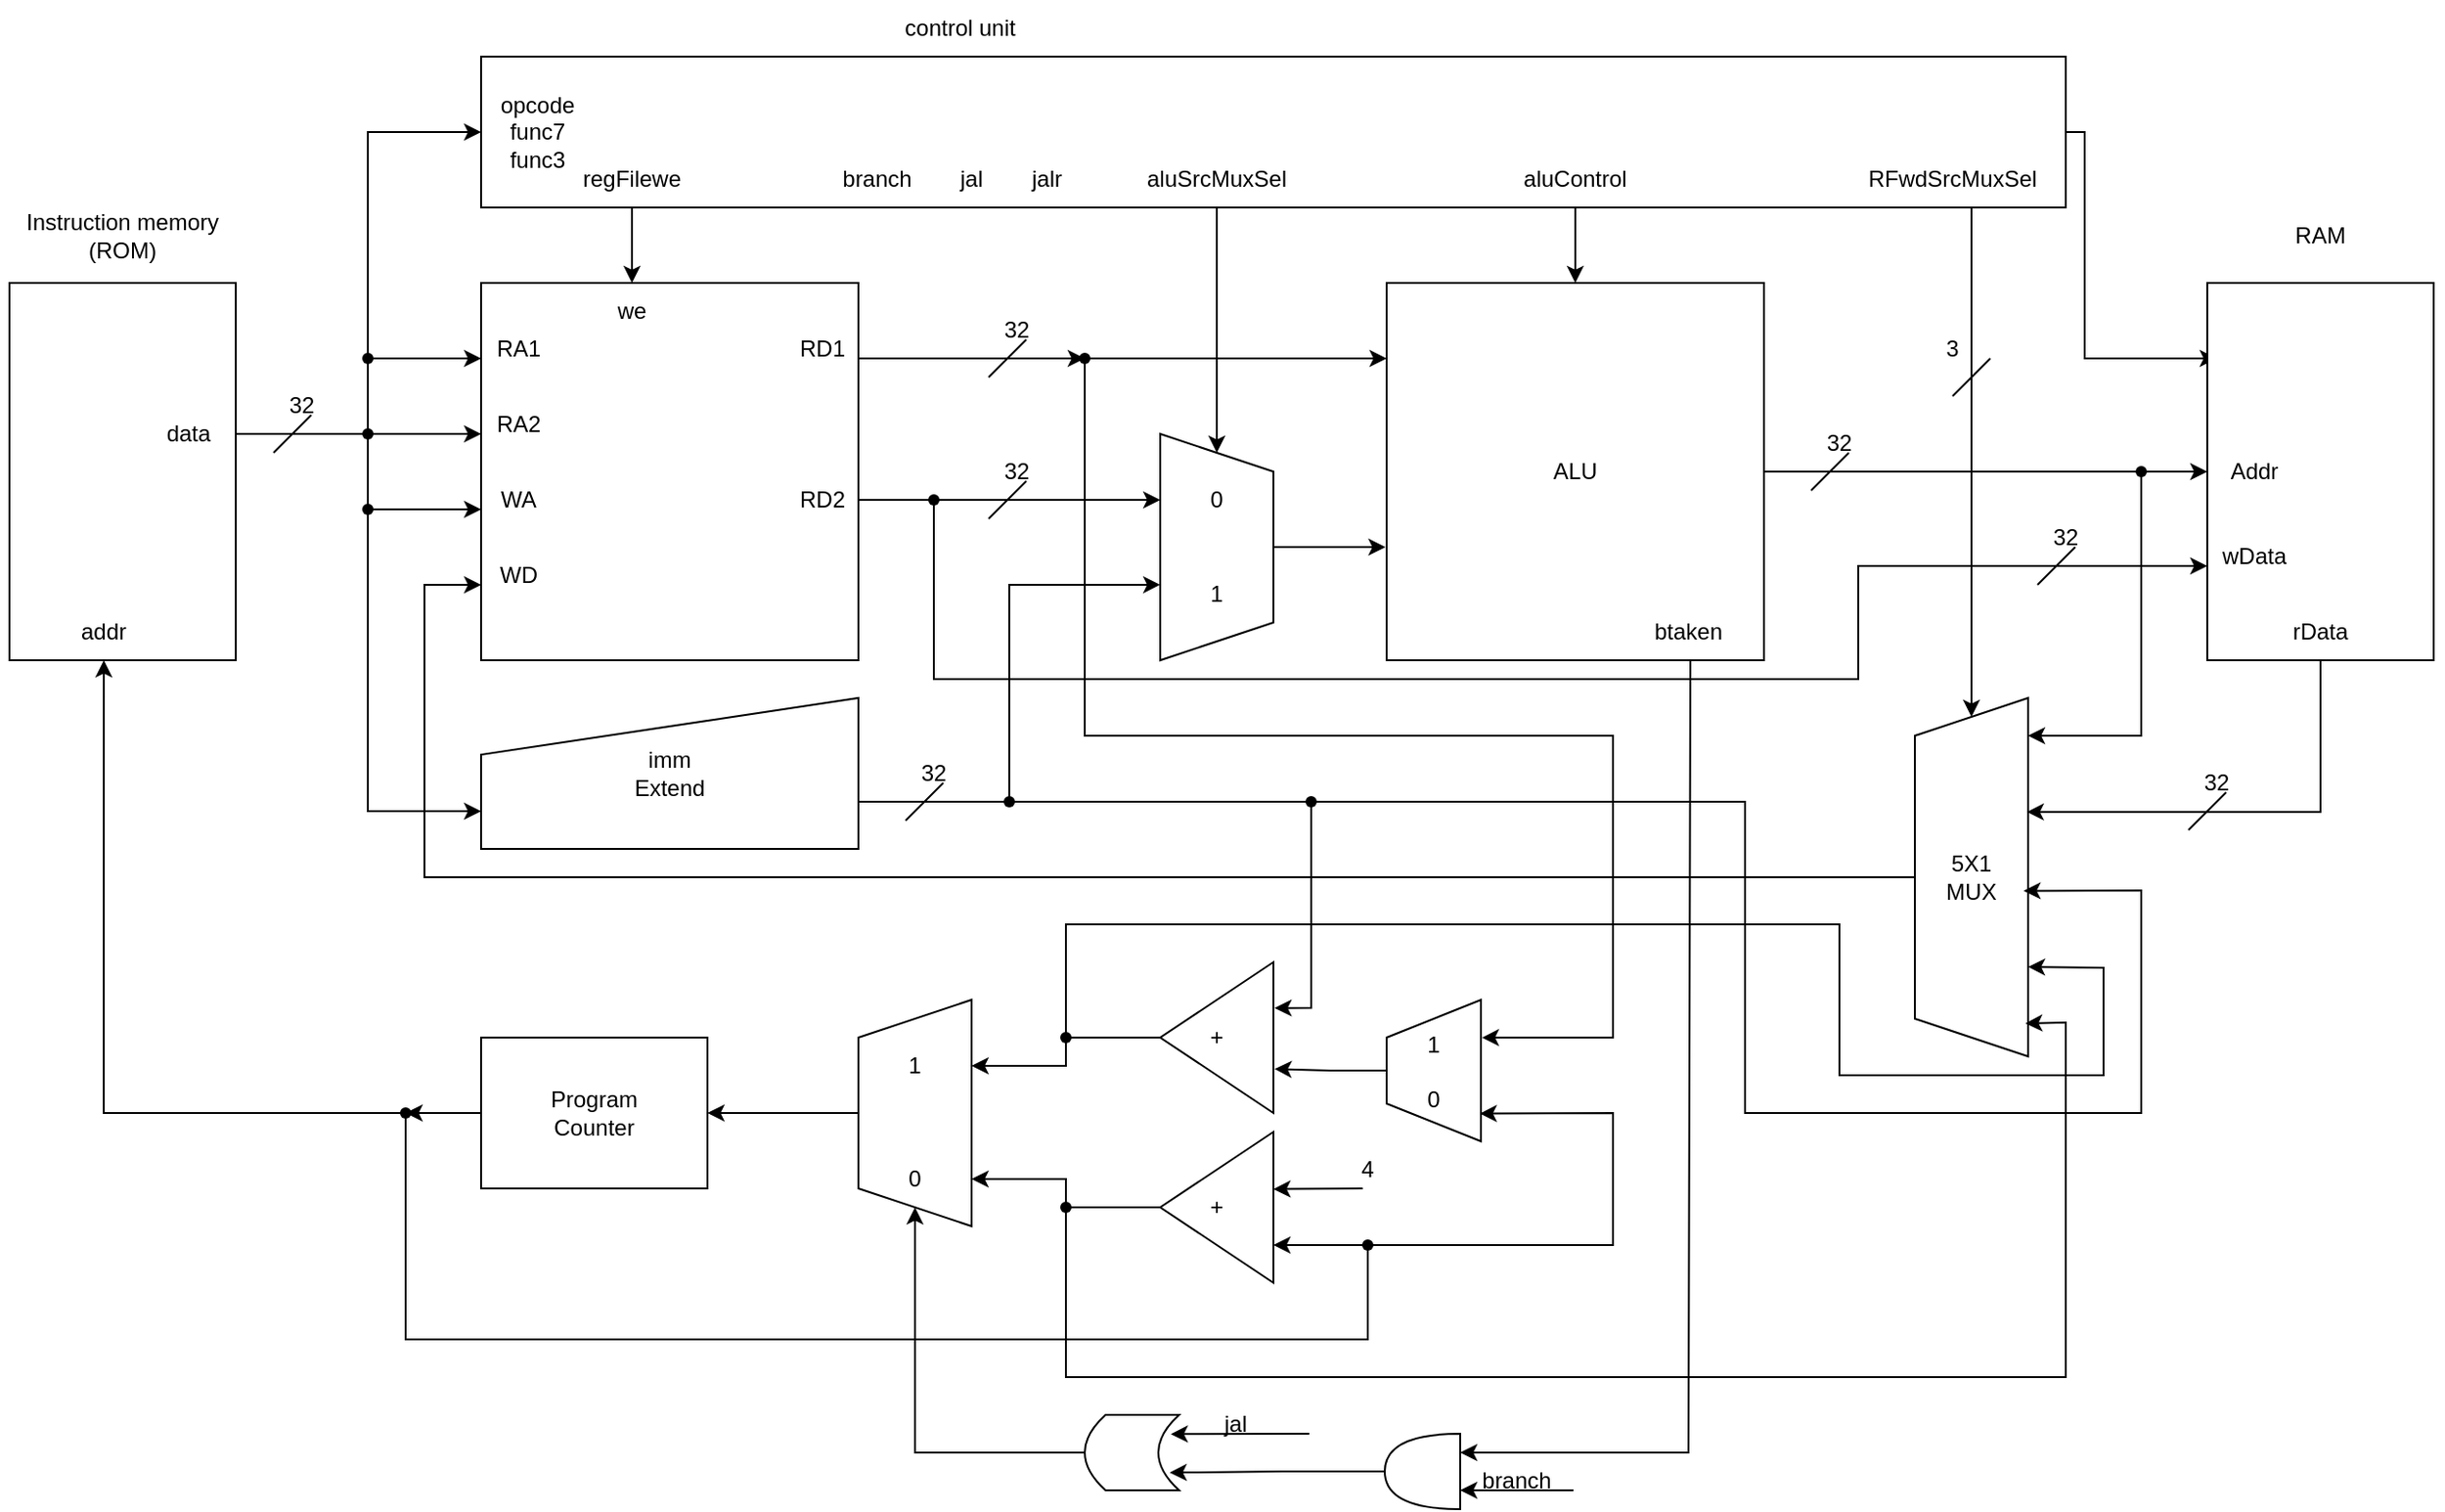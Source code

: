 <mxfile version="26.2.12">
  <diagram name="페이지-1" id="Pp6vh4Ir5vhfQlNTvURK">
    <mxGraphModel dx="1507" dy="370" grid="1" gridSize="10" guides="1" tooltips="1" connect="1" arrows="1" fold="1" page="1" pageScale="1" pageWidth="827" pageHeight="1169" math="0" shadow="0">
      <root>
        <mxCell id="0" />
        <mxCell id="1" parent="0" />
        <mxCell id="kW_ocDge__aSZDnSdW5C-100" style="edgeStyle=orthogonalEdgeStyle;rounded=0;orthogonalLoop=1;jettySize=auto;html=1;entryX=0;entryY=0.5;entryDx=0;entryDy=0;" edge="1" parent="1" source="kW_ocDge__aSZDnSdW5C-2" target="kW_ocDge__aSZDnSdW5C-15">
          <mxGeometry relative="1" as="geometry">
            <Array as="points">
              <mxPoint x="550" y="230" />
              <mxPoint x="550" y="230" />
            </Array>
          </mxGeometry>
        </mxCell>
        <mxCell id="kW_ocDge__aSZDnSdW5C-101" style="edgeStyle=orthogonalEdgeStyle;rounded=0;orthogonalLoop=1;jettySize=auto;html=1;entryX=0.5;entryY=0;entryDx=0;entryDy=0;" edge="1" parent="1" source="kW_ocDge__aSZDnSdW5C-2" target="kW_ocDge__aSZDnSdW5C-24">
          <mxGeometry relative="1" as="geometry">
            <Array as="points">
              <mxPoint x="740" y="220" />
              <mxPoint x="740" y="220" />
            </Array>
          </mxGeometry>
        </mxCell>
        <mxCell id="kW_ocDge__aSZDnSdW5C-102" style="edgeStyle=orthogonalEdgeStyle;rounded=0;orthogonalLoop=1;jettySize=auto;html=1;entryX=1;entryY=0.5;entryDx=0;entryDy=0;" edge="1" parent="1" source="kW_ocDge__aSZDnSdW5C-2" target="kW_ocDge__aSZDnSdW5C-42">
          <mxGeometry relative="1" as="geometry">
            <Array as="points">
              <mxPoint x="950" y="280" />
              <mxPoint x="950" y="280" />
            </Array>
          </mxGeometry>
        </mxCell>
        <mxCell id="kW_ocDge__aSZDnSdW5C-125" style="edgeStyle=orthogonalEdgeStyle;rounded=0;orthogonalLoop=1;jettySize=auto;html=1;entryX=0.042;entryY=0.2;entryDx=0;entryDy=0;entryPerimeter=0;" edge="1" parent="1" source="kW_ocDge__aSZDnSdW5C-2" target="kW_ocDge__aSZDnSdW5C-43">
          <mxGeometry relative="1" as="geometry">
            <mxPoint x="1040" y="280" as="targetPoint" />
            <Array as="points">
              <mxPoint x="1010" y="160" />
              <mxPoint x="1010" y="280" />
            </Array>
          </mxGeometry>
        </mxCell>
        <mxCell id="kW_ocDge__aSZDnSdW5C-2" value="" style="rounded=0;whiteSpace=wrap;html=1;" vertex="1" parent="1">
          <mxGeometry x="160" y="120" width="840" height="80" as="geometry" />
        </mxCell>
        <mxCell id="kW_ocDge__aSZDnSdW5C-3" value="control unit" style="text;html=1;align=center;verticalAlign=middle;whiteSpace=wrap;rounded=0;" vertex="1" parent="1">
          <mxGeometry x="371" y="90" width="86" height="30" as="geometry" />
        </mxCell>
        <mxCell id="kW_ocDge__aSZDnSdW5C-10" style="edgeStyle=orthogonalEdgeStyle;rounded=0;orthogonalLoop=1;jettySize=auto;html=1;exitX=0.5;exitY=1;exitDx=0;exitDy=0;entryX=0.5;entryY=0;entryDx=0;entryDy=0;" edge="1" parent="1" source="kW_ocDge__aSZDnSdW5C-4" target="kW_ocDge__aSZDnSdW5C-9">
          <mxGeometry relative="1" as="geometry" />
        </mxCell>
        <mxCell id="kW_ocDge__aSZDnSdW5C-4" value="regFilewe" style="text;html=1;align=center;verticalAlign=middle;whiteSpace=wrap;rounded=0;" vertex="1" parent="1">
          <mxGeometry x="210" y="170" width="60" height="30" as="geometry" />
        </mxCell>
        <mxCell id="kW_ocDge__aSZDnSdW5C-6" value="" style="whiteSpace=wrap;html=1;aspect=fixed;" vertex="1" parent="1">
          <mxGeometry x="160" y="240" width="200" height="200" as="geometry" />
        </mxCell>
        <mxCell id="kW_ocDge__aSZDnSdW5C-9" value="we" style="text;html=1;align=center;verticalAlign=middle;whiteSpace=wrap;rounded=0;" vertex="1" parent="1">
          <mxGeometry x="210" y="240" width="60" height="30" as="geometry" />
        </mxCell>
        <mxCell id="kW_ocDge__aSZDnSdW5C-11" value="RA1" style="text;html=1;align=center;verticalAlign=middle;whiteSpace=wrap;rounded=0;" vertex="1" parent="1">
          <mxGeometry x="150" y="260" width="60" height="30" as="geometry" />
        </mxCell>
        <mxCell id="kW_ocDge__aSZDnSdW5C-12" value="RA2" style="text;html=1;align=center;verticalAlign=middle;whiteSpace=wrap;rounded=0;" vertex="1" parent="1">
          <mxGeometry x="150" y="300" width="60" height="30" as="geometry" />
        </mxCell>
        <mxCell id="kW_ocDge__aSZDnSdW5C-13" value="WA" style="text;html=1;align=center;verticalAlign=middle;whiteSpace=wrap;rounded=0;" vertex="1" parent="1">
          <mxGeometry x="150" y="340" width="60" height="30" as="geometry" />
        </mxCell>
        <mxCell id="kW_ocDge__aSZDnSdW5C-14" value="WD" style="text;html=1;align=center;verticalAlign=middle;whiteSpace=wrap;rounded=0;" vertex="1" parent="1">
          <mxGeometry x="150" y="380" width="60" height="30" as="geometry" />
        </mxCell>
        <mxCell id="kW_ocDge__aSZDnSdW5C-30" style="edgeStyle=orthogonalEdgeStyle;rounded=0;orthogonalLoop=1;jettySize=auto;html=1;exitX=0.5;exitY=0;exitDx=0;exitDy=0;entryX=-0.003;entryY=0.7;entryDx=0;entryDy=0;entryPerimeter=0;" edge="1" parent="1" source="kW_ocDge__aSZDnSdW5C-15" target="kW_ocDge__aSZDnSdW5C-24">
          <mxGeometry relative="1" as="geometry">
            <mxPoint x="590" y="380" as="targetPoint" />
          </mxGeometry>
        </mxCell>
        <mxCell id="kW_ocDge__aSZDnSdW5C-15" value="" style="shape=trapezoid;perimeter=trapezoidPerimeter;whiteSpace=wrap;html=1;fixedSize=1;direction=south;" vertex="1" parent="1">
          <mxGeometry x="520" y="320" width="60" height="120" as="geometry" />
        </mxCell>
        <mxCell id="kW_ocDge__aSZDnSdW5C-16" value="0" style="text;html=1;align=center;verticalAlign=middle;whiteSpace=wrap;rounded=0;" vertex="1" parent="1">
          <mxGeometry x="520" y="340" width="60" height="30" as="geometry" />
        </mxCell>
        <mxCell id="kW_ocDge__aSZDnSdW5C-17" value="1" style="text;html=1;align=center;verticalAlign=middle;whiteSpace=wrap;rounded=0;" vertex="1" parent="1">
          <mxGeometry x="520" y="390" width="60" height="30" as="geometry" />
        </mxCell>
        <mxCell id="kW_ocDge__aSZDnSdW5C-46" style="edgeStyle=orthogonalEdgeStyle;rounded=0;orthogonalLoop=1;jettySize=auto;html=1;entryX=0;entryY=0.5;entryDx=0;entryDy=0;" edge="1" parent="1" source="kW_ocDge__aSZDnSdW5C-24" target="kW_ocDge__aSZDnSdW5C-43">
          <mxGeometry relative="1" as="geometry" />
        </mxCell>
        <mxCell id="kW_ocDge__aSZDnSdW5C-24" value="ALU" style="whiteSpace=wrap;html=1;aspect=fixed;" vertex="1" parent="1">
          <mxGeometry x="640" y="240" width="200" height="200" as="geometry" />
        </mxCell>
        <mxCell id="kW_ocDge__aSZDnSdW5C-25" value="" style="endArrow=classic;html=1;rounded=0;entryX=0;entryY=0.2;entryDx=0;entryDy=0;entryPerimeter=0;" edge="1" parent="1" source="kW_ocDge__aSZDnSdW5C-74" target="kW_ocDge__aSZDnSdW5C-24">
          <mxGeometry width="50" height="50" relative="1" as="geometry">
            <mxPoint x="360" y="280" as="sourcePoint" />
            <mxPoint x="410" y="230" as="targetPoint" />
          </mxGeometry>
        </mxCell>
        <mxCell id="kW_ocDge__aSZDnSdW5C-26" value="RD1" style="text;html=1;align=center;verticalAlign=middle;whiteSpace=wrap;rounded=0;" vertex="1" parent="1">
          <mxGeometry x="311" y="260" width="60" height="30" as="geometry" />
        </mxCell>
        <mxCell id="kW_ocDge__aSZDnSdW5C-28" style="edgeStyle=orthogonalEdgeStyle;rounded=0;orthogonalLoop=1;jettySize=auto;html=1;" edge="1" parent="1" source="kW_ocDge__aSZDnSdW5C-113" target="kW_ocDge__aSZDnSdW5C-16">
          <mxGeometry relative="1" as="geometry">
            <mxPoint x="360" y="354.71" as="sourcePoint" />
            <mxPoint x="499" y="354.71" as="targetPoint" />
          </mxGeometry>
        </mxCell>
        <mxCell id="kW_ocDge__aSZDnSdW5C-27" value="RD2" style="text;html=1;align=center;verticalAlign=middle;whiteSpace=wrap;rounded=0;" vertex="1" parent="1">
          <mxGeometry x="311" y="340" width="60" height="30" as="geometry" />
        </mxCell>
        <mxCell id="kW_ocDge__aSZDnSdW5C-39" style="edgeStyle=orthogonalEdgeStyle;rounded=0;orthogonalLoop=1;jettySize=auto;html=1;entryX=0;entryY=0.333;entryDx=0;entryDy=0;entryPerimeter=0;" edge="1" parent="1" target="kW_ocDge__aSZDnSdW5C-17">
          <mxGeometry relative="1" as="geometry">
            <mxPoint x="480" y="400" as="targetPoint" />
            <mxPoint x="360" y="515.029" as="sourcePoint" />
            <Array as="points">
              <mxPoint x="440" y="515" />
              <mxPoint x="440" y="400" />
            </Array>
          </mxGeometry>
        </mxCell>
        <mxCell id="kW_ocDge__aSZDnSdW5C-33" value="" style="rounded=0;whiteSpace=wrap;html=1;" vertex="1" parent="1">
          <mxGeometry x="-90" y="240" width="120" height="200" as="geometry" />
        </mxCell>
        <mxCell id="kW_ocDge__aSZDnSdW5C-34" value="Instruction memory&lt;div&gt;(ROM)&lt;/div&gt;" style="text;html=1;align=center;verticalAlign=middle;whiteSpace=wrap;rounded=0;" vertex="1" parent="1">
          <mxGeometry x="-95" y="200" width="130" height="30" as="geometry" />
        </mxCell>
        <mxCell id="kW_ocDge__aSZDnSdW5C-36" value="Program&lt;div&gt;Counter&lt;/div&gt;" style="rounded=0;whiteSpace=wrap;html=1;" vertex="1" parent="1">
          <mxGeometry x="160" y="640" width="120" height="80" as="geometry" />
        </mxCell>
        <mxCell id="kW_ocDge__aSZDnSdW5C-38" style="edgeStyle=orthogonalEdgeStyle;rounded=0;orthogonalLoop=1;jettySize=auto;html=1;" edge="1" parent="1" source="kW_ocDge__aSZDnSdW5C-37" target="kW_ocDge__aSZDnSdW5C-36">
          <mxGeometry relative="1" as="geometry" />
        </mxCell>
        <mxCell id="kW_ocDge__aSZDnSdW5C-37" value="" style="shape=trapezoid;perimeter=trapezoidPerimeter;whiteSpace=wrap;html=1;fixedSize=1;direction=north;" vertex="1" parent="1">
          <mxGeometry x="360" y="620" width="60" height="120" as="geometry" />
        </mxCell>
        <mxCell id="kW_ocDge__aSZDnSdW5C-40" value="" style="shape=waypoint;sketch=0;fillStyle=solid;size=6;pointerEvents=1;points=[];fillColor=none;resizable=0;rotatable=0;perimeter=centerPerimeter;snapToPoint=1;" vertex="1" parent="1">
          <mxGeometry x="430" y="505" width="20" height="20" as="geometry" />
        </mxCell>
        <mxCell id="kW_ocDge__aSZDnSdW5C-41" value="+" style="triangle;whiteSpace=wrap;html=1;direction=west;" vertex="1" parent="1">
          <mxGeometry x="520" y="600" width="60" height="80" as="geometry" />
        </mxCell>
        <mxCell id="kW_ocDge__aSZDnSdW5C-52" style="edgeStyle=orthogonalEdgeStyle;rounded=0;orthogonalLoop=1;jettySize=auto;html=1;entryX=0.167;entryY=0.667;entryDx=0;entryDy=0;entryPerimeter=0;" edge="1" parent="1" source="kW_ocDge__aSZDnSdW5C-42" target="kW_ocDge__aSZDnSdW5C-14">
          <mxGeometry relative="1" as="geometry">
            <mxPoint x="130" y="460" as="targetPoint" />
            <Array as="points">
              <mxPoint x="130" y="555" />
              <mxPoint x="130" y="400" />
            </Array>
          </mxGeometry>
        </mxCell>
        <mxCell id="kW_ocDge__aSZDnSdW5C-42" value="5X1&lt;div&gt;MUX&lt;/div&gt;" style="shape=trapezoid;perimeter=trapezoidPerimeter;whiteSpace=wrap;html=1;fixedSize=1;direction=north;" vertex="1" parent="1">
          <mxGeometry x="920" y="460" width="60" height="190" as="geometry" />
        </mxCell>
        <mxCell id="kW_ocDge__aSZDnSdW5C-51" style="edgeStyle=orthogonalEdgeStyle;rounded=0;orthogonalLoop=1;jettySize=auto;html=1;entryX=0.682;entryY=0.989;entryDx=0;entryDy=0;entryPerimeter=0;" edge="1" parent="1" source="kW_ocDge__aSZDnSdW5C-43" target="kW_ocDge__aSZDnSdW5C-42">
          <mxGeometry relative="1" as="geometry">
            <mxPoint x="1080" y="520" as="targetPoint" />
            <Array as="points">
              <mxPoint x="1135" y="520" />
            </Array>
          </mxGeometry>
        </mxCell>
        <mxCell id="kW_ocDge__aSZDnSdW5C-43" value="" style="rounded=0;whiteSpace=wrap;html=1;" vertex="1" parent="1">
          <mxGeometry x="1075" y="240" width="120" height="200" as="geometry" />
        </mxCell>
        <mxCell id="kW_ocDge__aSZDnSdW5C-44" value="RAM" style="text;html=1;align=center;verticalAlign=middle;whiteSpace=wrap;rounded=0;" vertex="1" parent="1">
          <mxGeometry x="1070" y="200" width="130" height="30" as="geometry" />
        </mxCell>
        <mxCell id="kW_ocDge__aSZDnSdW5C-47" value="" style="shape=waypoint;sketch=0;fillStyle=solid;size=6;pointerEvents=1;points=[];fillColor=none;resizable=0;rotatable=0;perimeter=centerPerimeter;snapToPoint=1;" vertex="1" parent="1">
          <mxGeometry x="1030" y="330" width="20" height="20" as="geometry" />
        </mxCell>
        <mxCell id="kW_ocDge__aSZDnSdW5C-49" value="" style="endArrow=classic;html=1;rounded=0;" edge="1" parent="1">
          <mxGeometry width="50" height="50" relative="1" as="geometry">
            <mxPoint x="1040" y="340" as="sourcePoint" />
            <mxPoint x="980" y="480" as="targetPoint" />
            <Array as="points">
              <mxPoint x="1040" y="480" />
            </Array>
          </mxGeometry>
        </mxCell>
        <mxCell id="kW_ocDge__aSZDnSdW5C-53" style="edgeStyle=orthogonalEdgeStyle;rounded=0;orthogonalLoop=1;jettySize=auto;html=1;entryX=0.417;entryY=1;entryDx=0;entryDy=0;entryPerimeter=0;" edge="1" parent="1" source="kW_ocDge__aSZDnSdW5C-54" target="kW_ocDge__aSZDnSdW5C-33">
          <mxGeometry relative="1" as="geometry" />
        </mxCell>
        <mxCell id="kW_ocDge__aSZDnSdW5C-57" value="" style="endArrow=classic;html=1;rounded=0;entryX=0;entryY=0.25;entryDx=0;entryDy=0;" edge="1" parent="1" target="kW_ocDge__aSZDnSdW5C-63">
          <mxGeometry width="50" height="50" relative="1" as="geometry">
            <mxPoint x="120" y="680" as="sourcePoint" />
            <mxPoint x="480" y="720" as="targetPoint" />
            <Array as="points">
              <mxPoint x="120" y="800" />
              <mxPoint x="630" y="800" />
              <mxPoint x="630" y="750" />
            </Array>
          </mxGeometry>
        </mxCell>
        <mxCell id="kW_ocDge__aSZDnSdW5C-58" value="" style="edgeStyle=orthogonalEdgeStyle;rounded=0;orthogonalLoop=1;jettySize=auto;html=1;entryDx=0;entryDy=0;entryPerimeter=0;" edge="1" parent="1" source="kW_ocDge__aSZDnSdW5C-36" target="kW_ocDge__aSZDnSdW5C-54">
          <mxGeometry relative="1" as="geometry">
            <mxPoint x="160" y="680" as="sourcePoint" />
            <mxPoint x="-40" y="440" as="targetPoint" />
          </mxGeometry>
        </mxCell>
        <mxCell id="kW_ocDge__aSZDnSdW5C-54" value="" style="shape=waypoint;sketch=0;fillStyle=solid;size=6;pointerEvents=1;points=[];fillColor=none;resizable=0;rotatable=0;perimeter=centerPerimeter;snapToPoint=1;" vertex="1" parent="1">
          <mxGeometry x="110" y="670" width="20" height="20" as="geometry" />
        </mxCell>
        <mxCell id="kW_ocDge__aSZDnSdW5C-59" style="edgeStyle=orthogonalEdgeStyle;rounded=0;orthogonalLoop=1;jettySize=auto;html=1;entryX=1;entryY=0.5;entryDx=0;entryDy=0;" edge="1" parent="1" source="kW_ocDge__aSZDnSdW5C-41" target="kW_ocDge__aSZDnSdW5C-66">
          <mxGeometry relative="1" as="geometry" />
        </mxCell>
        <mxCell id="kW_ocDge__aSZDnSdW5C-60" value="1&lt;div&gt;&lt;br&gt;&lt;div&gt;0&lt;/div&gt;&lt;/div&gt;" style="shape=trapezoid;perimeter=trapezoidPerimeter;whiteSpace=wrap;html=1;fixedSize=1;direction=north;" vertex="1" parent="1">
          <mxGeometry x="640" y="620" width="50" height="75" as="geometry" />
        </mxCell>
        <mxCell id="kW_ocDge__aSZDnSdW5C-61" style="edgeStyle=orthogonalEdgeStyle;rounded=0;orthogonalLoop=1;jettySize=auto;html=1;entryX=-0.01;entryY=0.292;entryDx=0;entryDy=0;entryPerimeter=0;" edge="1" parent="1" source="kW_ocDge__aSZDnSdW5C-60" target="kW_ocDge__aSZDnSdW5C-41">
          <mxGeometry relative="1" as="geometry" />
        </mxCell>
        <mxCell id="kW_ocDge__aSZDnSdW5C-62" style="edgeStyle=orthogonalEdgeStyle;rounded=0;orthogonalLoop=1;jettySize=auto;html=1;entryX=-0.01;entryY=0.696;entryDx=0;entryDy=0;entryPerimeter=0;" edge="1" parent="1" source="kW_ocDge__aSZDnSdW5C-40" target="kW_ocDge__aSZDnSdW5C-41">
          <mxGeometry relative="1" as="geometry" />
        </mxCell>
        <mxCell id="kW_ocDge__aSZDnSdW5C-63" value="+" style="triangle;whiteSpace=wrap;html=1;direction=west;" vertex="1" parent="1">
          <mxGeometry x="520" y="690" width="60" height="80" as="geometry" />
        </mxCell>
        <mxCell id="kW_ocDge__aSZDnSdW5C-64" value="" style="endArrow=classic;html=1;rounded=0;entryX=-0.045;entryY=0.596;entryDx=0;entryDy=0;entryPerimeter=0;" edge="1" parent="1">
          <mxGeometry width="50" height="50" relative="1" as="geometry">
            <mxPoint x="627.3" y="720" as="sourcePoint" />
            <mxPoint x="580.0" y="720.32" as="targetPoint" />
          </mxGeometry>
        </mxCell>
        <mxCell id="kW_ocDge__aSZDnSdW5C-65" style="edgeStyle=orthogonalEdgeStyle;rounded=0;orthogonalLoop=1;jettySize=auto;html=1;entryX=1;entryY=0.5;entryDx=0;entryDy=0;" edge="1" parent="1" source="kW_ocDge__aSZDnSdW5C-93" target="kW_ocDge__aSZDnSdW5C-67">
          <mxGeometry relative="1" as="geometry">
            <Array as="points">
              <mxPoint x="470" y="715" />
            </Array>
          </mxGeometry>
        </mxCell>
        <mxCell id="kW_ocDge__aSZDnSdW5C-66" value="1" style="text;html=1;align=center;verticalAlign=middle;whiteSpace=wrap;rounded=0;" vertex="1" parent="1">
          <mxGeometry x="360" y="640" width="60" height="30" as="geometry" />
        </mxCell>
        <mxCell id="kW_ocDge__aSZDnSdW5C-67" value="0" style="text;html=1;align=center;verticalAlign=middle;whiteSpace=wrap;rounded=0;" vertex="1" parent="1">
          <mxGeometry x="360" y="700" width="60" height="30" as="geometry" />
        </mxCell>
        <mxCell id="kW_ocDge__aSZDnSdW5C-68" value="" style="shape=waypoint;sketch=0;fillStyle=solid;size=6;pointerEvents=1;points=[];fillColor=none;resizable=0;rotatable=0;perimeter=centerPerimeter;snapToPoint=1;" vertex="1" parent="1">
          <mxGeometry x="460" y="630" width="20" height="20" as="geometry" />
        </mxCell>
        <mxCell id="kW_ocDge__aSZDnSdW5C-69" value="" style="shape=waypoint;sketch=0;fillStyle=solid;size=6;pointerEvents=1;points=[];fillColor=none;resizable=0;rotatable=0;perimeter=centerPerimeter;snapToPoint=1;" vertex="1" parent="1">
          <mxGeometry x="620" y="740" width="20" height="20" as="geometry" />
        </mxCell>
        <mxCell id="kW_ocDge__aSZDnSdW5C-72" value="" style="endArrow=classic;html=1;rounded=0;entryX=0.196;entryY=0.987;entryDx=0;entryDy=0;entryPerimeter=0;" edge="1" parent="1" target="kW_ocDge__aSZDnSdW5C-60">
          <mxGeometry width="50" height="50" relative="1" as="geometry">
            <mxPoint x="630" y="750" as="sourcePoint" />
            <mxPoint x="760" y="680" as="targetPoint" />
            <Array as="points">
              <mxPoint x="760" y="750" />
              <mxPoint x="760" y="680" />
            </Array>
          </mxGeometry>
        </mxCell>
        <mxCell id="kW_ocDge__aSZDnSdW5C-73" value="" style="endArrow=classic;html=1;rounded=0;entryX=0.733;entryY=1.01;entryDx=0;entryDy=0;entryPerimeter=0;" edge="1" parent="1" target="kW_ocDge__aSZDnSdW5C-60">
          <mxGeometry width="50" height="50" relative="1" as="geometry">
            <mxPoint x="480" y="280" as="sourcePoint" />
            <mxPoint x="760" y="640" as="targetPoint" />
            <Array as="points">
              <mxPoint x="480" y="480" />
              <mxPoint x="760" y="480" />
              <mxPoint x="760" y="640" />
            </Array>
          </mxGeometry>
        </mxCell>
        <mxCell id="kW_ocDge__aSZDnSdW5C-75" value="" style="endArrow=classic;html=1;rounded=0;entryDx=0;entryDy=0;entryPerimeter=0;" edge="1" parent="1" target="kW_ocDge__aSZDnSdW5C-74">
          <mxGeometry width="50" height="50" relative="1" as="geometry">
            <mxPoint x="360" y="280" as="sourcePoint" />
            <mxPoint x="640" y="280" as="targetPoint" />
          </mxGeometry>
        </mxCell>
        <mxCell id="kW_ocDge__aSZDnSdW5C-74" value="" style="shape=waypoint;sketch=0;fillStyle=solid;size=6;pointerEvents=1;points=[];fillColor=none;resizable=0;rotatable=0;perimeter=centerPerimeter;snapToPoint=1;" vertex="1" parent="1">
          <mxGeometry x="470" y="270" width="20" height="20" as="geometry" />
        </mxCell>
        <mxCell id="kW_ocDge__aSZDnSdW5C-76" value="" style="shape=waypoint;sketch=0;fillStyle=solid;size=6;pointerEvents=1;points=[];fillColor=none;resizable=0;rotatable=0;perimeter=centerPerimeter;snapToPoint=1;" vertex="1" parent="1">
          <mxGeometry x="590" y="505" width="20" height="20" as="geometry" />
        </mxCell>
        <mxCell id="kW_ocDge__aSZDnSdW5C-80" value="" style="endArrow=classic;html=1;rounded=0;entryX=0.462;entryY=0.96;entryDx=0;entryDy=0;entryPerimeter=0;" edge="1" parent="1" target="kW_ocDge__aSZDnSdW5C-42">
          <mxGeometry width="50" height="50" relative="1" as="geometry">
            <mxPoint x="600" y="515" as="sourcePoint" />
            <mxPoint x="850" y="515" as="targetPoint" />
            <Array as="points">
              <mxPoint x="830" y="515" />
              <mxPoint x="830" y="680" />
              <mxPoint x="1040" y="680" />
              <mxPoint x="1040" y="562" />
            </Array>
          </mxGeometry>
        </mxCell>
        <mxCell id="kW_ocDge__aSZDnSdW5C-81" value="" style="endArrow=classic;html=1;rounded=0;entryX=0.25;entryY=1;entryDx=0;entryDy=0;" edge="1" parent="1" target="kW_ocDge__aSZDnSdW5C-42">
          <mxGeometry width="50" height="50" relative="1" as="geometry">
            <mxPoint x="470" y="640" as="sourcePoint" />
            <mxPoint x="520" y="590" as="targetPoint" />
            <Array as="points">
              <mxPoint x="470" y="580" />
              <mxPoint x="880" y="580" />
              <mxPoint x="880" y="660" />
              <mxPoint x="1020" y="660" />
              <mxPoint x="1020" y="603" />
            </Array>
          </mxGeometry>
        </mxCell>
        <mxCell id="kW_ocDge__aSZDnSdW5C-82" value="" style="endArrow=classic;html=1;rounded=0;entryX=0.167;entryY=0.667;entryDx=0;entryDy=0;entryPerimeter=0;" edge="1" parent="1" source="kW_ocDge__aSZDnSdW5C-83" target="kW_ocDge__aSZDnSdW5C-12">
          <mxGeometry width="50" height="50" relative="1" as="geometry">
            <mxPoint x="30" y="320" as="sourcePoint" />
            <mxPoint x="80" y="270" as="targetPoint" />
          </mxGeometry>
        </mxCell>
        <mxCell id="kW_ocDge__aSZDnSdW5C-83" value="" style="shape=waypoint;sketch=0;fillStyle=solid;size=6;pointerEvents=1;points=[];fillColor=none;resizable=0;rotatable=0;perimeter=centerPerimeter;snapToPoint=1;" vertex="1" parent="1">
          <mxGeometry x="90" y="310" width="20" height="20" as="geometry" />
        </mxCell>
        <mxCell id="kW_ocDge__aSZDnSdW5C-86" value="" style="endArrow=none;html=1;rounded=0;" edge="1" parent="1" source="kW_ocDge__aSZDnSdW5C-121" target="kW_ocDge__aSZDnSdW5C-83">
          <mxGeometry width="50" height="50" relative="1" as="geometry">
            <mxPoint x="30" y="320" as="sourcePoint" />
            <mxPoint x="80" y="270" as="targetPoint" />
          </mxGeometry>
        </mxCell>
        <mxCell id="kW_ocDge__aSZDnSdW5C-87" value="" style="endArrow=classic;html=1;rounded=0;entryX=0.167;entryY=0.667;entryDx=0;entryDy=0;entryPerimeter=0;" edge="1" parent="1" source="kW_ocDge__aSZDnSdW5C-89" target="kW_ocDge__aSZDnSdW5C-11">
          <mxGeometry width="50" height="50" relative="1" as="geometry">
            <mxPoint x="100" y="320" as="sourcePoint" />
            <mxPoint x="150" y="270" as="targetPoint" />
            <Array as="points">
              <mxPoint x="100" y="280" />
            </Array>
          </mxGeometry>
        </mxCell>
        <mxCell id="kW_ocDge__aSZDnSdW5C-88" value="" style="endArrow=classic;html=1;rounded=0;entryX=0.167;entryY=0.667;entryDx=0;entryDy=0;entryPerimeter=0;" edge="1" parent="1" source="kW_ocDge__aSZDnSdW5C-139" target="kW_ocDge__aSZDnSdW5C-13">
          <mxGeometry width="50" height="50" relative="1" as="geometry">
            <mxPoint x="100" y="320" as="sourcePoint" />
            <mxPoint x="150" y="270" as="targetPoint" />
            <Array as="points">
              <mxPoint x="100" y="360" />
            </Array>
          </mxGeometry>
        </mxCell>
        <mxCell id="kW_ocDge__aSZDnSdW5C-89" value="" style="shape=waypoint;sketch=0;fillStyle=solid;size=6;pointerEvents=1;points=[];fillColor=none;resizable=0;rotatable=0;perimeter=centerPerimeter;snapToPoint=1;" vertex="1" parent="1">
          <mxGeometry x="90" y="270" width="20" height="20" as="geometry" />
        </mxCell>
        <mxCell id="kW_ocDge__aSZDnSdW5C-91" value="" style="endArrow=classic;html=1;rounded=0;entryX=0;entryY=0.5;entryDx=0;entryDy=0;" edge="1" parent="1" target="kW_ocDge__aSZDnSdW5C-2">
          <mxGeometry width="50" height="50" relative="1" as="geometry">
            <mxPoint x="100" y="280" as="sourcePoint" />
            <mxPoint x="150" y="230" as="targetPoint" />
            <Array as="points">
              <mxPoint x="100" y="160" />
            </Array>
          </mxGeometry>
        </mxCell>
        <mxCell id="kW_ocDge__aSZDnSdW5C-92" value="" style="endArrow=none;html=1;rounded=0;" edge="1" parent="1" target="kW_ocDge__aSZDnSdW5C-89">
          <mxGeometry width="50" height="50" relative="1" as="geometry">
            <mxPoint x="100" y="320" as="sourcePoint" />
            <mxPoint x="150" y="270" as="targetPoint" />
          </mxGeometry>
        </mxCell>
        <mxCell id="kW_ocDge__aSZDnSdW5C-93" value="" style="shape=waypoint;sketch=0;fillStyle=solid;size=6;pointerEvents=1;points=[];fillColor=none;resizable=0;rotatable=0;perimeter=centerPerimeter;snapToPoint=1;" vertex="1" parent="1">
          <mxGeometry x="460" y="720" width="20" height="20" as="geometry" />
        </mxCell>
        <mxCell id="kW_ocDge__aSZDnSdW5C-97" value="" style="endArrow=none;html=1;rounded=0;" edge="1" parent="1" target="kW_ocDge__aSZDnSdW5C-63">
          <mxGeometry width="50" height="50" relative="1" as="geometry">
            <mxPoint x="470" y="730" as="sourcePoint" />
            <mxPoint x="520" y="680" as="targetPoint" />
          </mxGeometry>
        </mxCell>
        <mxCell id="kW_ocDge__aSZDnSdW5C-98" value="" style="endArrow=classic;html=1;rounded=0;entryX=0.092;entryY=0.976;entryDx=0;entryDy=0;entryPerimeter=0;" edge="1" parent="1" target="kW_ocDge__aSZDnSdW5C-42">
          <mxGeometry width="50" height="50" relative="1" as="geometry">
            <mxPoint x="470" y="730" as="sourcePoint" />
            <mxPoint x="1000" y="630" as="targetPoint" />
            <Array as="points">
              <mxPoint x="470" y="820" />
              <mxPoint x="1000" y="820" />
              <mxPoint x="1000" y="632" />
            </Array>
          </mxGeometry>
        </mxCell>
        <mxCell id="kW_ocDge__aSZDnSdW5C-112" style="edgeStyle=orthogonalEdgeStyle;rounded=0;orthogonalLoop=1;jettySize=auto;html=1;" edge="1" parent="1" source="kW_ocDge__aSZDnSdW5C-103" target="kW_ocDge__aSZDnSdW5C-37">
          <mxGeometry relative="1" as="geometry" />
        </mxCell>
        <mxCell id="kW_ocDge__aSZDnSdW5C-103" value="" style="shape=dataStorage;whiteSpace=wrap;html=1;fixedSize=1;size=11;" vertex="1" parent="1">
          <mxGeometry x="480" y="840" width="50" height="40" as="geometry" />
        </mxCell>
        <mxCell id="kW_ocDge__aSZDnSdW5C-104" value="" style="shape=or;whiteSpace=wrap;html=1;direction=west;" vertex="1" parent="1">
          <mxGeometry x="639" y="850" width="40" height="40" as="geometry" />
        </mxCell>
        <mxCell id="kW_ocDge__aSZDnSdW5C-105" value="imm&lt;div&gt;Extend&lt;/div&gt;" style="shape=manualInput;whiteSpace=wrap;html=1;" vertex="1" parent="1">
          <mxGeometry x="160" y="460" width="200" height="80" as="geometry" />
        </mxCell>
        <mxCell id="kW_ocDge__aSZDnSdW5C-107" style="edgeStyle=orthogonalEdgeStyle;rounded=0;orthogonalLoop=1;jettySize=auto;html=1;entryX=0.9;entryY=0.765;entryDx=0;entryDy=0;entryPerimeter=0;" edge="1" parent="1" source="kW_ocDge__aSZDnSdW5C-104" target="kW_ocDge__aSZDnSdW5C-103">
          <mxGeometry relative="1" as="geometry" />
        </mxCell>
        <mxCell id="kW_ocDge__aSZDnSdW5C-108" value="" style="endArrow=classic;html=1;rounded=0;entryX=0.844;entryY=0.505;entryDx=0;entryDy=0;entryPerimeter=0;" edge="1" parent="1">
          <mxGeometry width="50" height="50" relative="1" as="geometry">
            <mxPoint x="599" y="850" as="sourcePoint" />
            <mxPoint x="525.6" y="850.2" as="targetPoint" />
          </mxGeometry>
        </mxCell>
        <mxCell id="kW_ocDge__aSZDnSdW5C-109" value="" style="endArrow=classic;html=1;rounded=0;entryX=0;entryY=0.75;entryDx=0;entryDy=0;entryPerimeter=0;" edge="1" parent="1" target="kW_ocDge__aSZDnSdW5C-104">
          <mxGeometry width="50" height="50" relative="1" as="geometry">
            <mxPoint x="801" y="440" as="sourcePoint" />
            <mxPoint x="769" y="860" as="targetPoint" />
            <Array as="points">
              <mxPoint x="800" y="860" />
            </Array>
          </mxGeometry>
        </mxCell>
        <mxCell id="kW_ocDge__aSZDnSdW5C-110" value="" style="endArrow=classic;html=1;rounded=0;entryX=0;entryY=0.75;entryDx=0;entryDy=0;entryPerimeter=0;" edge="1" parent="1">
          <mxGeometry width="50" height="50" relative="1" as="geometry">
            <mxPoint x="739" y="880" as="sourcePoint" />
            <mxPoint x="679" y="880" as="targetPoint" />
          </mxGeometry>
        </mxCell>
        <mxCell id="kW_ocDge__aSZDnSdW5C-113" value="" style="shape=waypoint;sketch=0;fillStyle=solid;size=6;pointerEvents=1;points=[];fillColor=none;resizable=0;rotatable=0;perimeter=centerPerimeter;snapToPoint=1;" vertex="1" parent="1">
          <mxGeometry x="390" y="345" width="20" height="20" as="geometry" />
        </mxCell>
        <mxCell id="kW_ocDge__aSZDnSdW5C-115" value="" style="endArrow=classic;html=1;rounded=0;exitX=0.612;exitY=0.598;exitDx=0;exitDy=0;exitPerimeter=0;entryX=0;entryY=0.75;entryDx=0;entryDy=0;" edge="1" parent="1" source="kW_ocDge__aSZDnSdW5C-113" target="kW_ocDge__aSZDnSdW5C-43">
          <mxGeometry width="50" height="50" relative="1" as="geometry">
            <mxPoint x="400" y="350" as="sourcePoint" />
            <mxPoint x="450" y="300" as="targetPoint" />
            <Array as="points">
              <mxPoint x="400" y="450" />
              <mxPoint x="890" y="450" />
              <mxPoint x="890" y="390" />
            </Array>
          </mxGeometry>
        </mxCell>
        <mxCell id="kW_ocDge__aSZDnSdW5C-116" value="Addr" style="text;html=1;align=center;verticalAlign=middle;whiteSpace=wrap;rounded=0;" vertex="1" parent="1">
          <mxGeometry x="1070" y="325" width="60" height="30" as="geometry" />
        </mxCell>
        <mxCell id="kW_ocDge__aSZDnSdW5C-117" value="wData" style="text;html=1;align=center;verticalAlign=middle;whiteSpace=wrap;rounded=0;" vertex="1" parent="1">
          <mxGeometry x="1070" y="370" width="60" height="30" as="geometry" />
        </mxCell>
        <mxCell id="kW_ocDge__aSZDnSdW5C-118" value="rData" style="text;html=1;align=center;verticalAlign=middle;whiteSpace=wrap;rounded=0;" vertex="1" parent="1">
          <mxGeometry x="1105" y="410" width="60" height="30" as="geometry" />
        </mxCell>
        <mxCell id="kW_ocDge__aSZDnSdW5C-119" value="" style="endArrow=none;html=1;rounded=0;" edge="1" parent="1" target="kW_ocDge__aSZDnSdW5C-113">
          <mxGeometry width="50" height="50" relative="1" as="geometry">
            <mxPoint x="360" y="355" as="sourcePoint" />
            <mxPoint x="410" y="305" as="targetPoint" />
          </mxGeometry>
        </mxCell>
        <mxCell id="kW_ocDge__aSZDnSdW5C-120" value="addr" style="text;html=1;align=center;verticalAlign=middle;whiteSpace=wrap;rounded=0;" vertex="1" parent="1">
          <mxGeometry x="-70" y="410" width="60" height="30" as="geometry" />
        </mxCell>
        <mxCell id="kW_ocDge__aSZDnSdW5C-122" value="" style="endArrow=none;html=1;rounded=0;" edge="1" parent="1" target="kW_ocDge__aSZDnSdW5C-121">
          <mxGeometry width="50" height="50" relative="1" as="geometry">
            <mxPoint x="30" y="320" as="sourcePoint" />
            <mxPoint x="100" y="320" as="targetPoint" />
          </mxGeometry>
        </mxCell>
        <mxCell id="kW_ocDge__aSZDnSdW5C-121" value="data" style="text;html=1;align=center;verticalAlign=middle;whiteSpace=wrap;rounded=0;" vertex="1" parent="1">
          <mxGeometry x="-25" y="305" width="60" height="30" as="geometry" />
        </mxCell>
        <mxCell id="kW_ocDge__aSZDnSdW5C-123" value="" style="endArrow=none;html=1;rounded=0;" edge="1" parent="1">
          <mxGeometry width="50" height="50" relative="1" as="geometry">
            <mxPoint x="50" y="330" as="sourcePoint" />
            <mxPoint x="70" y="310" as="targetPoint" />
          </mxGeometry>
        </mxCell>
        <mxCell id="kW_ocDge__aSZDnSdW5C-124" value="32" style="text;html=1;align=center;verticalAlign=middle;whiteSpace=wrap;rounded=0;" vertex="1" parent="1">
          <mxGeometry x="35" y="290" width="60" height="30" as="geometry" />
        </mxCell>
        <mxCell id="kW_ocDge__aSZDnSdW5C-126" value="4" style="text;html=1;align=center;verticalAlign=middle;whiteSpace=wrap;rounded=0;" vertex="1" parent="1">
          <mxGeometry x="600" y="695" width="60" height="30" as="geometry" />
        </mxCell>
        <mxCell id="kW_ocDge__aSZDnSdW5C-127" value="" style="endArrow=none;html=1;rounded=0;" edge="1" parent="1">
          <mxGeometry width="50" height="50" relative="1" as="geometry">
            <mxPoint x="385" y="525" as="sourcePoint" />
            <mxPoint x="405" y="505" as="targetPoint" />
          </mxGeometry>
        </mxCell>
        <mxCell id="kW_ocDge__aSZDnSdW5C-128" value="32" style="text;html=1;align=center;verticalAlign=middle;whiteSpace=wrap;rounded=0;" vertex="1" parent="1">
          <mxGeometry x="370" y="485" width="60" height="30" as="geometry" />
        </mxCell>
        <mxCell id="kW_ocDge__aSZDnSdW5C-129" value="" style="endArrow=none;html=1;rounded=0;" edge="1" parent="1">
          <mxGeometry width="50" height="50" relative="1" as="geometry">
            <mxPoint x="429" y="365" as="sourcePoint" />
            <mxPoint x="449" y="345" as="targetPoint" />
          </mxGeometry>
        </mxCell>
        <mxCell id="kW_ocDge__aSZDnSdW5C-130" value="32" style="text;html=1;align=center;verticalAlign=middle;whiteSpace=wrap;rounded=0;" vertex="1" parent="1">
          <mxGeometry x="414" y="325" width="60" height="30" as="geometry" />
        </mxCell>
        <mxCell id="kW_ocDge__aSZDnSdW5C-131" value="" style="endArrow=none;html=1;rounded=0;" edge="1" parent="1">
          <mxGeometry width="50" height="50" relative="1" as="geometry">
            <mxPoint x="429" y="290" as="sourcePoint" />
            <mxPoint x="449" y="270" as="targetPoint" />
          </mxGeometry>
        </mxCell>
        <mxCell id="kW_ocDge__aSZDnSdW5C-132" value="32" style="text;html=1;align=center;verticalAlign=middle;whiteSpace=wrap;rounded=0;" vertex="1" parent="1">
          <mxGeometry x="414" y="250" width="60" height="30" as="geometry" />
        </mxCell>
        <mxCell id="kW_ocDge__aSZDnSdW5C-133" value="" style="endArrow=none;html=1;rounded=0;" edge="1" parent="1">
          <mxGeometry width="50" height="50" relative="1" as="geometry">
            <mxPoint x="865" y="350" as="sourcePoint" />
            <mxPoint x="885" y="330" as="targetPoint" />
          </mxGeometry>
        </mxCell>
        <mxCell id="kW_ocDge__aSZDnSdW5C-134" value="32" style="text;html=1;align=center;verticalAlign=middle;whiteSpace=wrap;rounded=0;" vertex="1" parent="1">
          <mxGeometry x="850" y="310" width="60" height="30" as="geometry" />
        </mxCell>
        <mxCell id="kW_ocDge__aSZDnSdW5C-135" value="" style="endArrow=none;html=1;rounded=0;" edge="1" parent="1">
          <mxGeometry width="50" height="50" relative="1" as="geometry">
            <mxPoint x="985" y="400" as="sourcePoint" />
            <mxPoint x="1005" y="380" as="targetPoint" />
          </mxGeometry>
        </mxCell>
        <mxCell id="kW_ocDge__aSZDnSdW5C-136" value="32" style="text;html=1;align=center;verticalAlign=middle;whiteSpace=wrap;rounded=0;" vertex="1" parent="1">
          <mxGeometry x="970" y="360" width="60" height="30" as="geometry" />
        </mxCell>
        <mxCell id="kW_ocDge__aSZDnSdW5C-137" value="" style="endArrow=none;html=1;rounded=0;" edge="1" parent="1">
          <mxGeometry width="50" height="50" relative="1" as="geometry">
            <mxPoint x="1065" y="530" as="sourcePoint" />
            <mxPoint x="1085" y="510" as="targetPoint" />
          </mxGeometry>
        </mxCell>
        <mxCell id="kW_ocDge__aSZDnSdW5C-138" value="32" style="text;html=1;align=center;verticalAlign=middle;whiteSpace=wrap;rounded=0;" vertex="1" parent="1">
          <mxGeometry x="1050" y="490" width="60" height="30" as="geometry" />
        </mxCell>
        <mxCell id="kW_ocDge__aSZDnSdW5C-141" style="edgeStyle=orthogonalEdgeStyle;rounded=0;orthogonalLoop=1;jettySize=auto;html=1;entryX=0;entryY=0.75;entryDx=0;entryDy=0;" edge="1" parent="1" source="kW_ocDge__aSZDnSdW5C-139" target="kW_ocDge__aSZDnSdW5C-105">
          <mxGeometry relative="1" as="geometry">
            <mxPoint x="110" y="520" as="targetPoint" />
            <Array as="points">
              <mxPoint x="100" y="520" />
            </Array>
          </mxGeometry>
        </mxCell>
        <mxCell id="kW_ocDge__aSZDnSdW5C-139" value="" style="shape=waypoint;sketch=0;fillStyle=solid;size=6;pointerEvents=1;points=[];fillColor=none;resizable=0;rotatable=0;perimeter=centerPerimeter;snapToPoint=1;" vertex="1" parent="1">
          <mxGeometry x="90" y="350" width="20" height="20" as="geometry" />
        </mxCell>
        <mxCell id="kW_ocDge__aSZDnSdW5C-142" value="" style="endArrow=none;html=1;rounded=0;" edge="1" parent="1" source="kW_ocDge__aSZDnSdW5C-139">
          <mxGeometry width="50" height="50" relative="1" as="geometry">
            <mxPoint x="50" y="370" as="sourcePoint" />
            <mxPoint x="100" y="320" as="targetPoint" />
          </mxGeometry>
        </mxCell>
        <mxCell id="kW_ocDge__aSZDnSdW5C-143" value="" style="endArrow=none;html=1;rounded=0;" edge="1" parent="1">
          <mxGeometry width="50" height="50" relative="1" as="geometry">
            <mxPoint x="940" y="300" as="sourcePoint" />
            <mxPoint x="960" y="280" as="targetPoint" />
          </mxGeometry>
        </mxCell>
        <mxCell id="kW_ocDge__aSZDnSdW5C-144" value="3" style="text;html=1;align=center;verticalAlign=middle;whiteSpace=wrap;rounded=0;" vertex="1" parent="1">
          <mxGeometry x="910" y="260" width="60" height="30" as="geometry" />
        </mxCell>
        <mxCell id="kW_ocDge__aSZDnSdW5C-145" value="RFwdSrcMuxSel" style="text;html=1;align=center;verticalAlign=middle;whiteSpace=wrap;rounded=0;" vertex="1" parent="1">
          <mxGeometry x="900" y="170" width="80" height="30" as="geometry" />
        </mxCell>
        <mxCell id="kW_ocDge__aSZDnSdW5C-146" value="aluControl" style="text;html=1;align=center;verticalAlign=middle;whiteSpace=wrap;rounded=0;" vertex="1" parent="1">
          <mxGeometry x="710" y="170" width="60" height="30" as="geometry" />
        </mxCell>
        <mxCell id="kW_ocDge__aSZDnSdW5C-147" value="aluSrcMuxSel" style="text;html=1;align=center;verticalAlign=middle;whiteSpace=wrap;rounded=0;" vertex="1" parent="1">
          <mxGeometry x="520" y="170" width="60" height="30" as="geometry" />
        </mxCell>
        <mxCell id="kW_ocDge__aSZDnSdW5C-148" value="opcode&lt;div&gt;func7&lt;/div&gt;&lt;div&gt;func3&lt;/div&gt;" style="text;html=1;align=center;verticalAlign=middle;whiteSpace=wrap;rounded=0;" vertex="1" parent="1">
          <mxGeometry x="160" y="145" width="60" height="30" as="geometry" />
        </mxCell>
        <mxCell id="kW_ocDge__aSZDnSdW5C-149" value="branch" style="text;html=1;align=center;verticalAlign=middle;whiteSpace=wrap;rounded=0;" vertex="1" parent="1">
          <mxGeometry x="340" y="170" width="60" height="30" as="geometry" />
        </mxCell>
        <mxCell id="kW_ocDge__aSZDnSdW5C-150" value="jal" style="text;html=1;align=center;verticalAlign=middle;whiteSpace=wrap;rounded=0;" vertex="1" parent="1">
          <mxGeometry x="390" y="170" width="60" height="30" as="geometry" />
        </mxCell>
        <mxCell id="kW_ocDge__aSZDnSdW5C-151" value="jalr" style="text;html=1;align=center;verticalAlign=middle;whiteSpace=wrap;rounded=0;" vertex="1" parent="1">
          <mxGeometry x="430" y="170" width="60" height="30" as="geometry" />
        </mxCell>
        <mxCell id="kW_ocDge__aSZDnSdW5C-152" value="btaken" style="text;html=1;align=center;verticalAlign=middle;whiteSpace=wrap;rounded=0;" vertex="1" parent="1">
          <mxGeometry x="770" y="410" width="60" height="30" as="geometry" />
        </mxCell>
        <mxCell id="kW_ocDge__aSZDnSdW5C-153" value="branch" style="text;html=1;align=center;verticalAlign=middle;whiteSpace=wrap;rounded=0;" vertex="1" parent="1">
          <mxGeometry x="679" y="860" width="60" height="30" as="geometry" />
        </mxCell>
        <mxCell id="kW_ocDge__aSZDnSdW5C-154" value="jal" style="text;html=1;align=center;verticalAlign=middle;whiteSpace=wrap;rounded=0;" vertex="1" parent="1">
          <mxGeometry x="530" y="830" width="60" height="30" as="geometry" />
        </mxCell>
      </root>
    </mxGraphModel>
  </diagram>
</mxfile>
